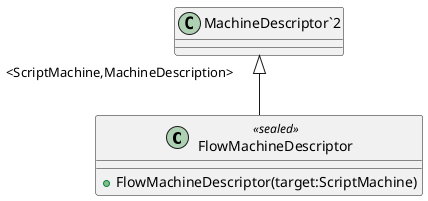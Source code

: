 @startuml
class FlowMachineDescriptor <<sealed>> {
    + FlowMachineDescriptor(target:ScriptMachine)
}
"MachineDescriptor`2" "<ScriptMachine,MachineDescription>" <|-- FlowMachineDescriptor
@enduml
